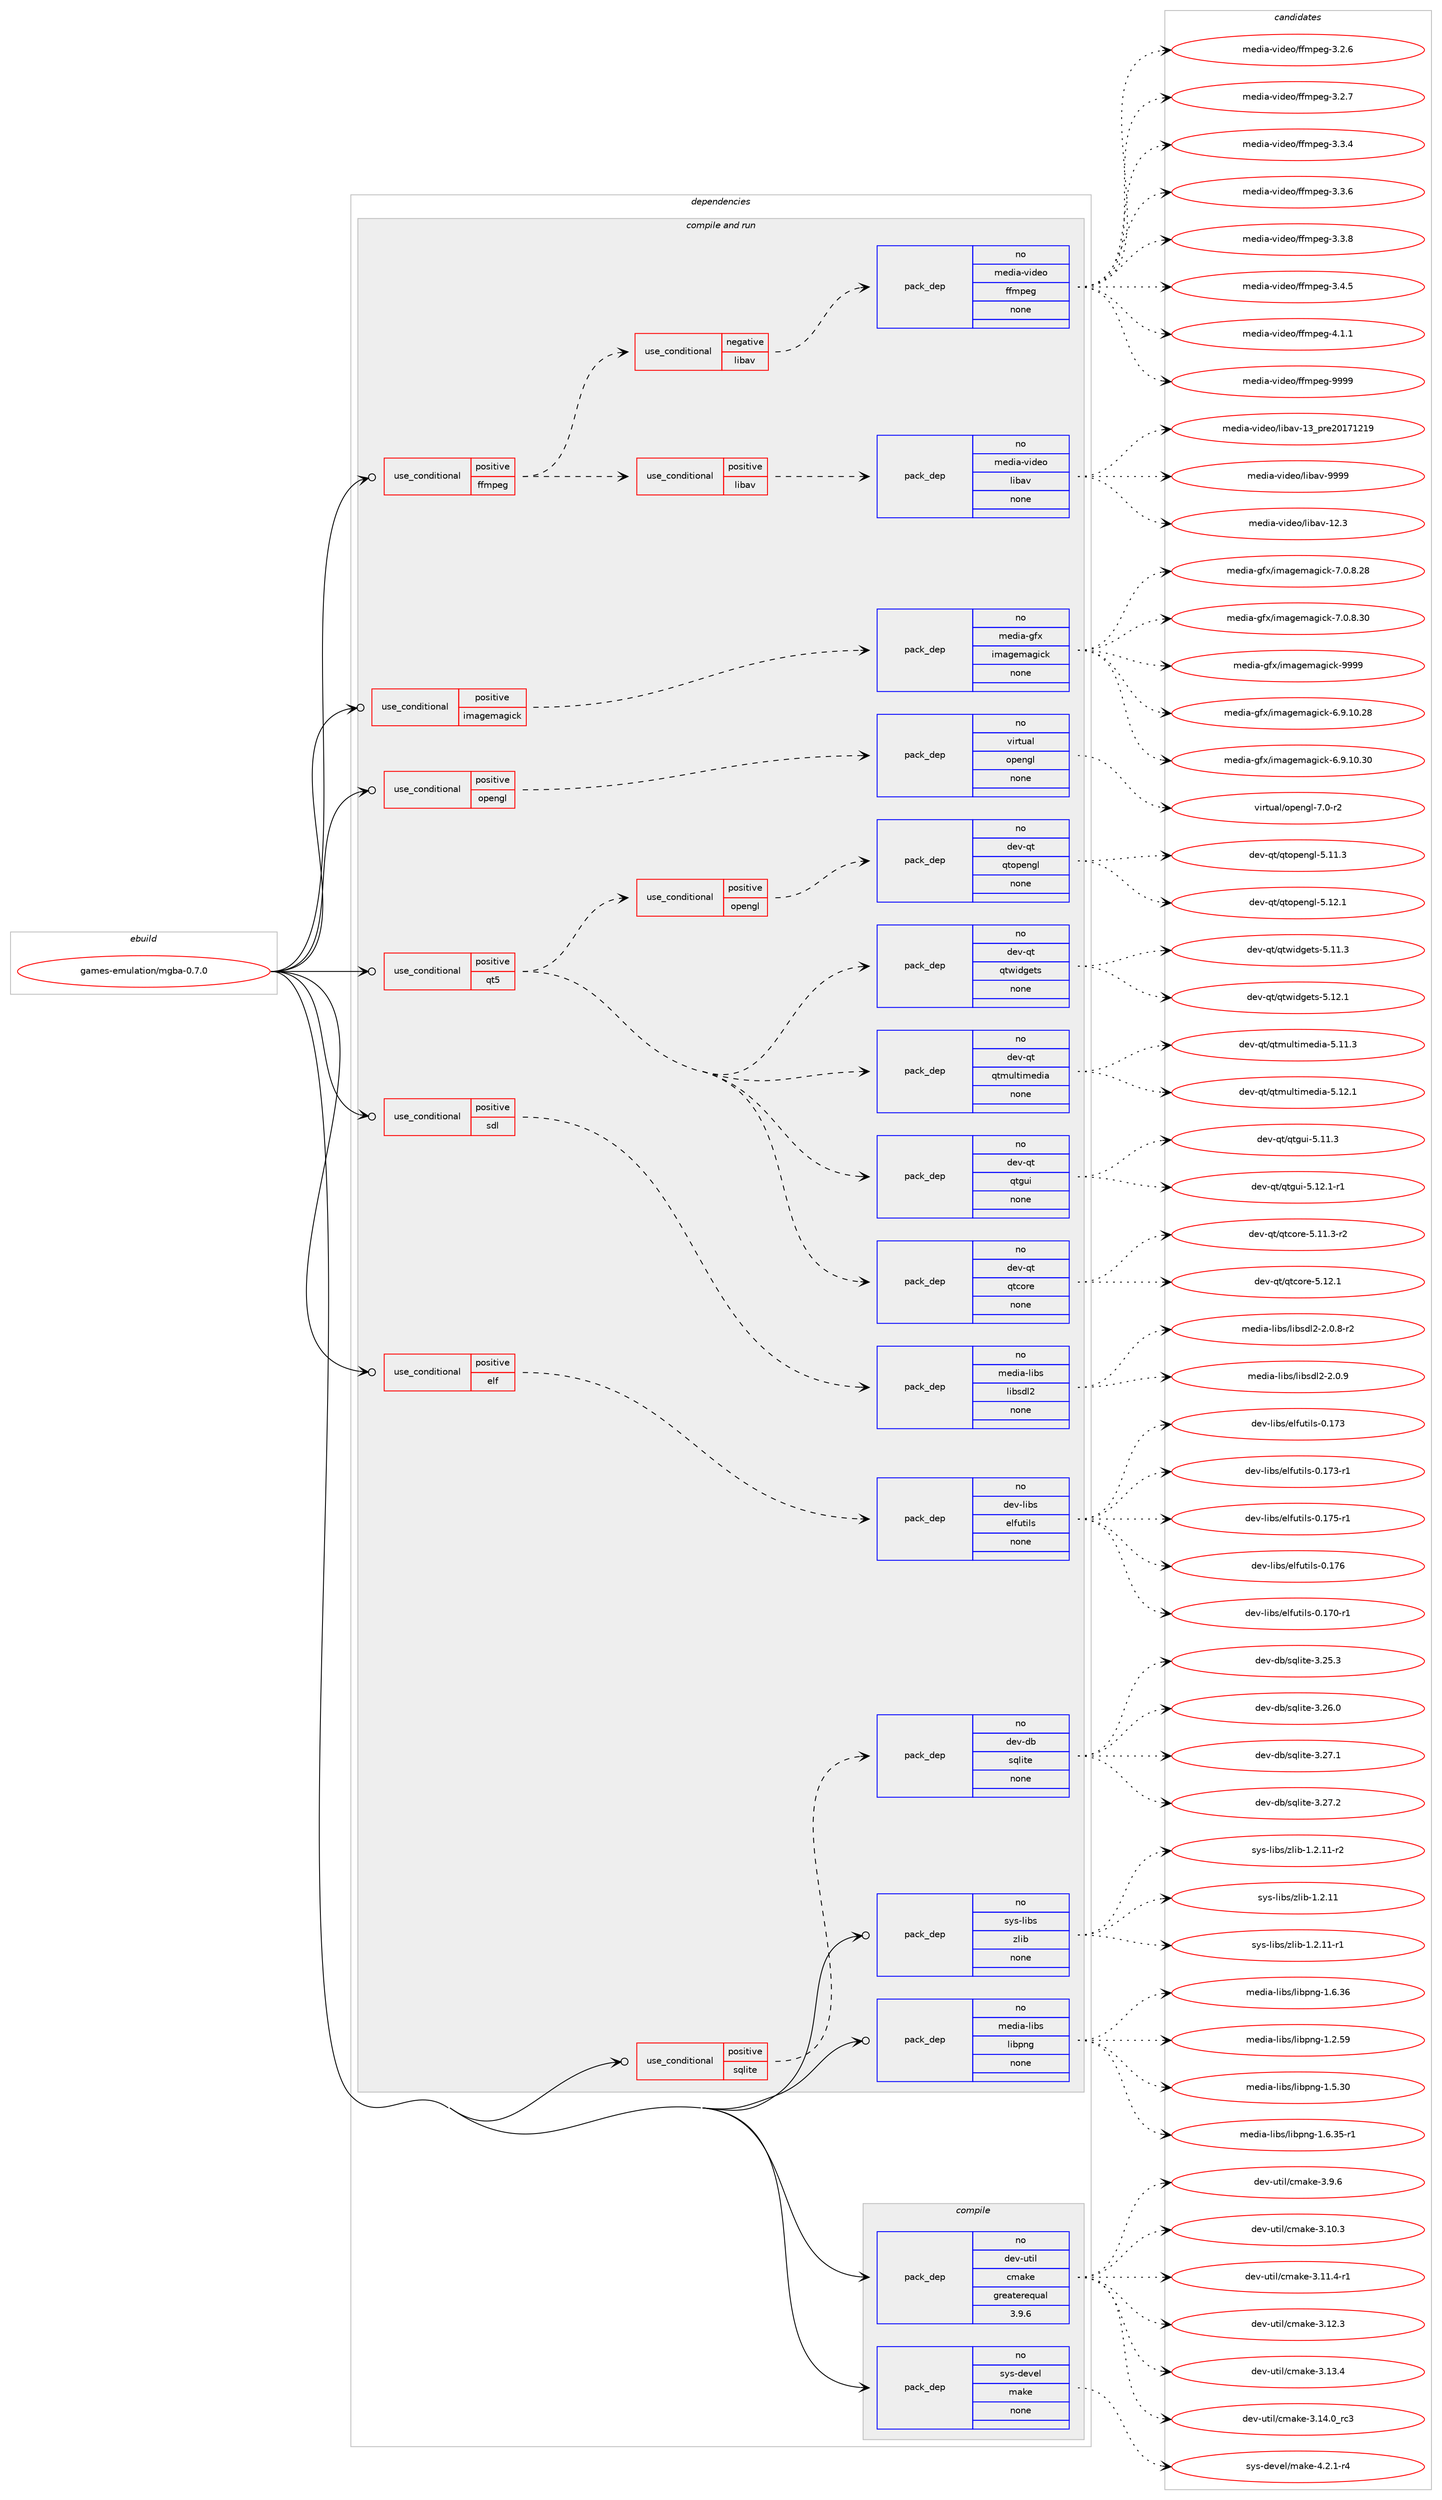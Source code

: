 digraph prolog {

# *************
# Graph options
# *************

newrank=true;
concentrate=true;
compound=true;
graph [rankdir=LR,fontname=Helvetica,fontsize=10,ranksep=1.5];#, ranksep=2.5, nodesep=0.2];
edge  [arrowhead=vee];
node  [fontname=Helvetica,fontsize=10];

# **********
# The ebuild
# **********

subgraph cluster_leftcol {
color=gray;
rank=same;
label=<<i>ebuild</i>>;
id [label="games-emulation/mgba-0.7.0", color=red, width=4, href="../games-emulation/mgba-0.7.0.svg"];
}

# ****************
# The dependencies
# ****************

subgraph cluster_midcol {
color=gray;
label=<<i>dependencies</i>>;
subgraph cluster_compile {
fillcolor="#eeeeee";
style=filled;
label=<<i>compile</i>>;
subgraph pack1105846 {
dependency1555988 [label=<<TABLE BORDER="0" CELLBORDER="1" CELLSPACING="0" CELLPADDING="4" WIDTH="220"><TR><TD ROWSPAN="6" CELLPADDING="30">pack_dep</TD></TR><TR><TD WIDTH="110">no</TD></TR><TR><TD>dev-util</TD></TR><TR><TD>cmake</TD></TR><TR><TD>greaterequal</TD></TR><TR><TD>3.9.6</TD></TR></TABLE>>, shape=none, color=blue];
}
id:e -> dependency1555988:w [weight=20,style="solid",arrowhead="vee"];
subgraph pack1105847 {
dependency1555989 [label=<<TABLE BORDER="0" CELLBORDER="1" CELLSPACING="0" CELLPADDING="4" WIDTH="220"><TR><TD ROWSPAN="6" CELLPADDING="30">pack_dep</TD></TR><TR><TD WIDTH="110">no</TD></TR><TR><TD>sys-devel</TD></TR><TR><TD>make</TD></TR><TR><TD>none</TD></TR><TR><TD></TD></TR></TABLE>>, shape=none, color=blue];
}
id:e -> dependency1555989:w [weight=20,style="solid",arrowhead="vee"];
}
subgraph cluster_compileandrun {
fillcolor="#eeeeee";
style=filled;
label=<<i>compile and run</i>>;
subgraph cond426290 {
dependency1555990 [label=<<TABLE BORDER="0" CELLBORDER="1" CELLSPACING="0" CELLPADDING="4"><TR><TD ROWSPAN="3" CELLPADDING="10">use_conditional</TD></TR><TR><TD>positive</TD></TR><TR><TD>elf</TD></TR></TABLE>>, shape=none, color=red];
subgraph pack1105848 {
dependency1555991 [label=<<TABLE BORDER="0" CELLBORDER="1" CELLSPACING="0" CELLPADDING="4" WIDTH="220"><TR><TD ROWSPAN="6" CELLPADDING="30">pack_dep</TD></TR><TR><TD WIDTH="110">no</TD></TR><TR><TD>dev-libs</TD></TR><TR><TD>elfutils</TD></TR><TR><TD>none</TD></TR><TR><TD></TD></TR></TABLE>>, shape=none, color=blue];
}
dependency1555990:e -> dependency1555991:w [weight=20,style="dashed",arrowhead="vee"];
}
id:e -> dependency1555990:w [weight=20,style="solid",arrowhead="odotvee"];
subgraph cond426291 {
dependency1555992 [label=<<TABLE BORDER="0" CELLBORDER="1" CELLSPACING="0" CELLPADDING="4"><TR><TD ROWSPAN="3" CELLPADDING="10">use_conditional</TD></TR><TR><TD>positive</TD></TR><TR><TD>ffmpeg</TD></TR></TABLE>>, shape=none, color=red];
subgraph cond426292 {
dependency1555993 [label=<<TABLE BORDER="0" CELLBORDER="1" CELLSPACING="0" CELLPADDING="4"><TR><TD ROWSPAN="3" CELLPADDING="10">use_conditional</TD></TR><TR><TD>positive</TD></TR><TR><TD>libav</TD></TR></TABLE>>, shape=none, color=red];
subgraph pack1105849 {
dependency1555994 [label=<<TABLE BORDER="0" CELLBORDER="1" CELLSPACING="0" CELLPADDING="4" WIDTH="220"><TR><TD ROWSPAN="6" CELLPADDING="30">pack_dep</TD></TR><TR><TD WIDTH="110">no</TD></TR><TR><TD>media-video</TD></TR><TR><TD>libav</TD></TR><TR><TD>none</TD></TR><TR><TD></TD></TR></TABLE>>, shape=none, color=blue];
}
dependency1555993:e -> dependency1555994:w [weight=20,style="dashed",arrowhead="vee"];
}
dependency1555992:e -> dependency1555993:w [weight=20,style="dashed",arrowhead="vee"];
subgraph cond426293 {
dependency1555995 [label=<<TABLE BORDER="0" CELLBORDER="1" CELLSPACING="0" CELLPADDING="4"><TR><TD ROWSPAN="3" CELLPADDING="10">use_conditional</TD></TR><TR><TD>negative</TD></TR><TR><TD>libav</TD></TR></TABLE>>, shape=none, color=red];
subgraph pack1105850 {
dependency1555996 [label=<<TABLE BORDER="0" CELLBORDER="1" CELLSPACING="0" CELLPADDING="4" WIDTH="220"><TR><TD ROWSPAN="6" CELLPADDING="30">pack_dep</TD></TR><TR><TD WIDTH="110">no</TD></TR><TR><TD>media-video</TD></TR><TR><TD>ffmpeg</TD></TR><TR><TD>none</TD></TR><TR><TD></TD></TR></TABLE>>, shape=none, color=blue];
}
dependency1555995:e -> dependency1555996:w [weight=20,style="dashed",arrowhead="vee"];
}
dependency1555992:e -> dependency1555995:w [weight=20,style="dashed",arrowhead="vee"];
}
id:e -> dependency1555992:w [weight=20,style="solid",arrowhead="odotvee"];
subgraph cond426294 {
dependency1555997 [label=<<TABLE BORDER="0" CELLBORDER="1" CELLSPACING="0" CELLPADDING="4"><TR><TD ROWSPAN="3" CELLPADDING="10">use_conditional</TD></TR><TR><TD>positive</TD></TR><TR><TD>imagemagick</TD></TR></TABLE>>, shape=none, color=red];
subgraph pack1105851 {
dependency1555998 [label=<<TABLE BORDER="0" CELLBORDER="1" CELLSPACING="0" CELLPADDING="4" WIDTH="220"><TR><TD ROWSPAN="6" CELLPADDING="30">pack_dep</TD></TR><TR><TD WIDTH="110">no</TD></TR><TR><TD>media-gfx</TD></TR><TR><TD>imagemagick</TD></TR><TR><TD>none</TD></TR><TR><TD></TD></TR></TABLE>>, shape=none, color=blue];
}
dependency1555997:e -> dependency1555998:w [weight=20,style="dashed",arrowhead="vee"];
}
id:e -> dependency1555997:w [weight=20,style="solid",arrowhead="odotvee"];
subgraph cond426295 {
dependency1555999 [label=<<TABLE BORDER="0" CELLBORDER="1" CELLSPACING="0" CELLPADDING="4"><TR><TD ROWSPAN="3" CELLPADDING="10">use_conditional</TD></TR><TR><TD>positive</TD></TR><TR><TD>opengl</TD></TR></TABLE>>, shape=none, color=red];
subgraph pack1105852 {
dependency1556000 [label=<<TABLE BORDER="0" CELLBORDER="1" CELLSPACING="0" CELLPADDING="4" WIDTH="220"><TR><TD ROWSPAN="6" CELLPADDING="30">pack_dep</TD></TR><TR><TD WIDTH="110">no</TD></TR><TR><TD>virtual</TD></TR><TR><TD>opengl</TD></TR><TR><TD>none</TD></TR><TR><TD></TD></TR></TABLE>>, shape=none, color=blue];
}
dependency1555999:e -> dependency1556000:w [weight=20,style="dashed",arrowhead="vee"];
}
id:e -> dependency1555999:w [weight=20,style="solid",arrowhead="odotvee"];
subgraph cond426296 {
dependency1556001 [label=<<TABLE BORDER="0" CELLBORDER="1" CELLSPACING="0" CELLPADDING="4"><TR><TD ROWSPAN="3" CELLPADDING="10">use_conditional</TD></TR><TR><TD>positive</TD></TR><TR><TD>qt5</TD></TR></TABLE>>, shape=none, color=red];
subgraph pack1105853 {
dependency1556002 [label=<<TABLE BORDER="0" CELLBORDER="1" CELLSPACING="0" CELLPADDING="4" WIDTH="220"><TR><TD ROWSPAN="6" CELLPADDING="30">pack_dep</TD></TR><TR><TD WIDTH="110">no</TD></TR><TR><TD>dev-qt</TD></TR><TR><TD>qtcore</TD></TR><TR><TD>none</TD></TR><TR><TD></TD></TR></TABLE>>, shape=none, color=blue];
}
dependency1556001:e -> dependency1556002:w [weight=20,style="dashed",arrowhead="vee"];
subgraph pack1105854 {
dependency1556003 [label=<<TABLE BORDER="0" CELLBORDER="1" CELLSPACING="0" CELLPADDING="4" WIDTH="220"><TR><TD ROWSPAN="6" CELLPADDING="30">pack_dep</TD></TR><TR><TD WIDTH="110">no</TD></TR><TR><TD>dev-qt</TD></TR><TR><TD>qtgui</TD></TR><TR><TD>none</TD></TR><TR><TD></TD></TR></TABLE>>, shape=none, color=blue];
}
dependency1556001:e -> dependency1556003:w [weight=20,style="dashed",arrowhead="vee"];
subgraph pack1105855 {
dependency1556004 [label=<<TABLE BORDER="0" CELLBORDER="1" CELLSPACING="0" CELLPADDING="4" WIDTH="220"><TR><TD ROWSPAN="6" CELLPADDING="30">pack_dep</TD></TR><TR><TD WIDTH="110">no</TD></TR><TR><TD>dev-qt</TD></TR><TR><TD>qtmultimedia</TD></TR><TR><TD>none</TD></TR><TR><TD></TD></TR></TABLE>>, shape=none, color=blue];
}
dependency1556001:e -> dependency1556004:w [weight=20,style="dashed",arrowhead="vee"];
subgraph pack1105856 {
dependency1556005 [label=<<TABLE BORDER="0" CELLBORDER="1" CELLSPACING="0" CELLPADDING="4" WIDTH="220"><TR><TD ROWSPAN="6" CELLPADDING="30">pack_dep</TD></TR><TR><TD WIDTH="110">no</TD></TR><TR><TD>dev-qt</TD></TR><TR><TD>qtwidgets</TD></TR><TR><TD>none</TD></TR><TR><TD></TD></TR></TABLE>>, shape=none, color=blue];
}
dependency1556001:e -> dependency1556005:w [weight=20,style="dashed",arrowhead="vee"];
subgraph cond426297 {
dependency1556006 [label=<<TABLE BORDER="0" CELLBORDER="1" CELLSPACING="0" CELLPADDING="4"><TR><TD ROWSPAN="3" CELLPADDING="10">use_conditional</TD></TR><TR><TD>positive</TD></TR><TR><TD>opengl</TD></TR></TABLE>>, shape=none, color=red];
subgraph pack1105857 {
dependency1556007 [label=<<TABLE BORDER="0" CELLBORDER="1" CELLSPACING="0" CELLPADDING="4" WIDTH="220"><TR><TD ROWSPAN="6" CELLPADDING="30">pack_dep</TD></TR><TR><TD WIDTH="110">no</TD></TR><TR><TD>dev-qt</TD></TR><TR><TD>qtopengl</TD></TR><TR><TD>none</TD></TR><TR><TD></TD></TR></TABLE>>, shape=none, color=blue];
}
dependency1556006:e -> dependency1556007:w [weight=20,style="dashed",arrowhead="vee"];
}
dependency1556001:e -> dependency1556006:w [weight=20,style="dashed",arrowhead="vee"];
}
id:e -> dependency1556001:w [weight=20,style="solid",arrowhead="odotvee"];
subgraph cond426298 {
dependency1556008 [label=<<TABLE BORDER="0" CELLBORDER="1" CELLSPACING="0" CELLPADDING="4"><TR><TD ROWSPAN="3" CELLPADDING="10">use_conditional</TD></TR><TR><TD>positive</TD></TR><TR><TD>sdl</TD></TR></TABLE>>, shape=none, color=red];
subgraph pack1105858 {
dependency1556009 [label=<<TABLE BORDER="0" CELLBORDER="1" CELLSPACING="0" CELLPADDING="4" WIDTH="220"><TR><TD ROWSPAN="6" CELLPADDING="30">pack_dep</TD></TR><TR><TD WIDTH="110">no</TD></TR><TR><TD>media-libs</TD></TR><TR><TD>libsdl2</TD></TR><TR><TD>none</TD></TR><TR><TD></TD></TR></TABLE>>, shape=none, color=blue];
}
dependency1556008:e -> dependency1556009:w [weight=20,style="dashed",arrowhead="vee"];
}
id:e -> dependency1556008:w [weight=20,style="solid",arrowhead="odotvee"];
subgraph cond426299 {
dependency1556010 [label=<<TABLE BORDER="0" CELLBORDER="1" CELLSPACING="0" CELLPADDING="4"><TR><TD ROWSPAN="3" CELLPADDING="10">use_conditional</TD></TR><TR><TD>positive</TD></TR><TR><TD>sqlite</TD></TR></TABLE>>, shape=none, color=red];
subgraph pack1105859 {
dependency1556011 [label=<<TABLE BORDER="0" CELLBORDER="1" CELLSPACING="0" CELLPADDING="4" WIDTH="220"><TR><TD ROWSPAN="6" CELLPADDING="30">pack_dep</TD></TR><TR><TD WIDTH="110">no</TD></TR><TR><TD>dev-db</TD></TR><TR><TD>sqlite</TD></TR><TR><TD>none</TD></TR><TR><TD></TD></TR></TABLE>>, shape=none, color=blue];
}
dependency1556010:e -> dependency1556011:w [weight=20,style="dashed",arrowhead="vee"];
}
id:e -> dependency1556010:w [weight=20,style="solid",arrowhead="odotvee"];
subgraph pack1105860 {
dependency1556012 [label=<<TABLE BORDER="0" CELLBORDER="1" CELLSPACING="0" CELLPADDING="4" WIDTH="220"><TR><TD ROWSPAN="6" CELLPADDING="30">pack_dep</TD></TR><TR><TD WIDTH="110">no</TD></TR><TR><TD>media-libs</TD></TR><TR><TD>libpng</TD></TR><TR><TD>none</TD></TR><TR><TD></TD></TR></TABLE>>, shape=none, color=blue];
}
id:e -> dependency1556012:w [weight=20,style="solid",arrowhead="odotvee"];
subgraph pack1105861 {
dependency1556013 [label=<<TABLE BORDER="0" CELLBORDER="1" CELLSPACING="0" CELLPADDING="4" WIDTH="220"><TR><TD ROWSPAN="6" CELLPADDING="30">pack_dep</TD></TR><TR><TD WIDTH="110">no</TD></TR><TR><TD>sys-libs</TD></TR><TR><TD>zlib</TD></TR><TR><TD>none</TD></TR><TR><TD></TD></TR></TABLE>>, shape=none, color=blue];
}
id:e -> dependency1556013:w [weight=20,style="solid",arrowhead="odotvee"];
}
subgraph cluster_run {
fillcolor="#eeeeee";
style=filled;
label=<<i>run</i>>;
}
}

# **************
# The candidates
# **************

subgraph cluster_choices {
rank=same;
color=gray;
label=<<i>candidates</i>>;

subgraph choice1105846 {
color=black;
nodesep=1;
choice1001011184511711610510847991099710710145514649484651 [label="dev-util/cmake-3.10.3", color=red, width=4,href="../dev-util/cmake-3.10.3.svg"];
choice10010111845117116105108479910997107101455146494946524511449 [label="dev-util/cmake-3.11.4-r1", color=red, width=4,href="../dev-util/cmake-3.11.4-r1.svg"];
choice1001011184511711610510847991099710710145514649504651 [label="dev-util/cmake-3.12.3", color=red, width=4,href="../dev-util/cmake-3.12.3.svg"];
choice1001011184511711610510847991099710710145514649514652 [label="dev-util/cmake-3.13.4", color=red, width=4,href="../dev-util/cmake-3.13.4.svg"];
choice1001011184511711610510847991099710710145514649524648951149951 [label="dev-util/cmake-3.14.0_rc3", color=red, width=4,href="../dev-util/cmake-3.14.0_rc3.svg"];
choice10010111845117116105108479910997107101455146574654 [label="dev-util/cmake-3.9.6", color=red, width=4,href="../dev-util/cmake-3.9.6.svg"];
dependency1555988:e -> choice1001011184511711610510847991099710710145514649484651:w [style=dotted,weight="100"];
dependency1555988:e -> choice10010111845117116105108479910997107101455146494946524511449:w [style=dotted,weight="100"];
dependency1555988:e -> choice1001011184511711610510847991099710710145514649504651:w [style=dotted,weight="100"];
dependency1555988:e -> choice1001011184511711610510847991099710710145514649514652:w [style=dotted,weight="100"];
dependency1555988:e -> choice1001011184511711610510847991099710710145514649524648951149951:w [style=dotted,weight="100"];
dependency1555988:e -> choice10010111845117116105108479910997107101455146574654:w [style=dotted,weight="100"];
}
subgraph choice1105847 {
color=black;
nodesep=1;
choice1151211154510010111810110847109971071014552465046494511452 [label="sys-devel/make-4.2.1-r4", color=red, width=4,href="../sys-devel/make-4.2.1-r4.svg"];
dependency1555989:e -> choice1151211154510010111810110847109971071014552465046494511452:w [style=dotted,weight="100"];
}
subgraph choice1105848 {
color=black;
nodesep=1;
choice1001011184510810598115471011081021171161051081154548464955484511449 [label="dev-libs/elfutils-0.170-r1", color=red, width=4,href="../dev-libs/elfutils-0.170-r1.svg"];
choice100101118451081059811547101108102117116105108115454846495551 [label="dev-libs/elfutils-0.173", color=red, width=4,href="../dev-libs/elfutils-0.173.svg"];
choice1001011184510810598115471011081021171161051081154548464955514511449 [label="dev-libs/elfutils-0.173-r1", color=red, width=4,href="../dev-libs/elfutils-0.173-r1.svg"];
choice1001011184510810598115471011081021171161051081154548464955534511449 [label="dev-libs/elfutils-0.175-r1", color=red, width=4,href="../dev-libs/elfutils-0.175-r1.svg"];
choice100101118451081059811547101108102117116105108115454846495554 [label="dev-libs/elfutils-0.176", color=red, width=4,href="../dev-libs/elfutils-0.176.svg"];
dependency1555991:e -> choice1001011184510810598115471011081021171161051081154548464955484511449:w [style=dotted,weight="100"];
dependency1555991:e -> choice100101118451081059811547101108102117116105108115454846495551:w [style=dotted,weight="100"];
dependency1555991:e -> choice1001011184510810598115471011081021171161051081154548464955514511449:w [style=dotted,weight="100"];
dependency1555991:e -> choice1001011184510810598115471011081021171161051081154548464955534511449:w [style=dotted,weight="100"];
dependency1555991:e -> choice100101118451081059811547101108102117116105108115454846495554:w [style=dotted,weight="100"];
}
subgraph choice1105849 {
color=black;
nodesep=1;
choice10910110010597451181051001011114710810598971184549504651 [label="media-video/libav-12.3", color=red, width=4,href="../media-video/libav-12.3.svg"];
choice1091011001059745118105100101111471081059897118454951951121141015048495549504957 [label="media-video/libav-13_pre20171219", color=red, width=4,href="../media-video/libav-13_pre20171219.svg"];
choice10910110010597451181051001011114710810598971184557575757 [label="media-video/libav-9999", color=red, width=4,href="../media-video/libav-9999.svg"];
dependency1555994:e -> choice10910110010597451181051001011114710810598971184549504651:w [style=dotted,weight="100"];
dependency1555994:e -> choice1091011001059745118105100101111471081059897118454951951121141015048495549504957:w [style=dotted,weight="100"];
dependency1555994:e -> choice10910110010597451181051001011114710810598971184557575757:w [style=dotted,weight="100"];
}
subgraph choice1105850 {
color=black;
nodesep=1;
choice109101100105974511810510010111147102102109112101103455146504654 [label="media-video/ffmpeg-3.2.6", color=red, width=4,href="../media-video/ffmpeg-3.2.6.svg"];
choice109101100105974511810510010111147102102109112101103455146504655 [label="media-video/ffmpeg-3.2.7", color=red, width=4,href="../media-video/ffmpeg-3.2.7.svg"];
choice109101100105974511810510010111147102102109112101103455146514652 [label="media-video/ffmpeg-3.3.4", color=red, width=4,href="../media-video/ffmpeg-3.3.4.svg"];
choice109101100105974511810510010111147102102109112101103455146514654 [label="media-video/ffmpeg-3.3.6", color=red, width=4,href="../media-video/ffmpeg-3.3.6.svg"];
choice109101100105974511810510010111147102102109112101103455146514656 [label="media-video/ffmpeg-3.3.8", color=red, width=4,href="../media-video/ffmpeg-3.3.8.svg"];
choice109101100105974511810510010111147102102109112101103455146524653 [label="media-video/ffmpeg-3.4.5", color=red, width=4,href="../media-video/ffmpeg-3.4.5.svg"];
choice109101100105974511810510010111147102102109112101103455246494649 [label="media-video/ffmpeg-4.1.1", color=red, width=4,href="../media-video/ffmpeg-4.1.1.svg"];
choice1091011001059745118105100101111471021021091121011034557575757 [label="media-video/ffmpeg-9999", color=red, width=4,href="../media-video/ffmpeg-9999.svg"];
dependency1555996:e -> choice109101100105974511810510010111147102102109112101103455146504654:w [style=dotted,weight="100"];
dependency1555996:e -> choice109101100105974511810510010111147102102109112101103455146504655:w [style=dotted,weight="100"];
dependency1555996:e -> choice109101100105974511810510010111147102102109112101103455146514652:w [style=dotted,weight="100"];
dependency1555996:e -> choice109101100105974511810510010111147102102109112101103455146514654:w [style=dotted,weight="100"];
dependency1555996:e -> choice109101100105974511810510010111147102102109112101103455146514656:w [style=dotted,weight="100"];
dependency1555996:e -> choice109101100105974511810510010111147102102109112101103455146524653:w [style=dotted,weight="100"];
dependency1555996:e -> choice109101100105974511810510010111147102102109112101103455246494649:w [style=dotted,weight="100"];
dependency1555996:e -> choice1091011001059745118105100101111471021021091121011034557575757:w [style=dotted,weight="100"];
}
subgraph choice1105851 {
color=black;
nodesep=1;
choice10910110010597451031021204710510997103101109971031059910745544657464948465056 [label="media-gfx/imagemagick-6.9.10.28", color=red, width=4,href="../media-gfx/imagemagick-6.9.10.28.svg"];
choice10910110010597451031021204710510997103101109971031059910745544657464948465148 [label="media-gfx/imagemagick-6.9.10.30", color=red, width=4,href="../media-gfx/imagemagick-6.9.10.30.svg"];
choice109101100105974510310212047105109971031011099710310599107455546484656465056 [label="media-gfx/imagemagick-7.0.8.28", color=red, width=4,href="../media-gfx/imagemagick-7.0.8.28.svg"];
choice109101100105974510310212047105109971031011099710310599107455546484656465148 [label="media-gfx/imagemagick-7.0.8.30", color=red, width=4,href="../media-gfx/imagemagick-7.0.8.30.svg"];
choice1091011001059745103102120471051099710310110997103105991074557575757 [label="media-gfx/imagemagick-9999", color=red, width=4,href="../media-gfx/imagemagick-9999.svg"];
dependency1555998:e -> choice10910110010597451031021204710510997103101109971031059910745544657464948465056:w [style=dotted,weight="100"];
dependency1555998:e -> choice10910110010597451031021204710510997103101109971031059910745544657464948465148:w [style=dotted,weight="100"];
dependency1555998:e -> choice109101100105974510310212047105109971031011099710310599107455546484656465056:w [style=dotted,weight="100"];
dependency1555998:e -> choice109101100105974510310212047105109971031011099710310599107455546484656465148:w [style=dotted,weight="100"];
dependency1555998:e -> choice1091011001059745103102120471051099710310110997103105991074557575757:w [style=dotted,weight="100"];
}
subgraph choice1105852 {
color=black;
nodesep=1;
choice1181051141161179710847111112101110103108455546484511450 [label="virtual/opengl-7.0-r2", color=red, width=4,href="../virtual/opengl-7.0-r2.svg"];
dependency1556000:e -> choice1181051141161179710847111112101110103108455546484511450:w [style=dotted,weight="100"];
}
subgraph choice1105853 {
color=black;
nodesep=1;
choice100101118451131164711311699111114101455346494946514511450 [label="dev-qt/qtcore-5.11.3-r2", color=red, width=4,href="../dev-qt/qtcore-5.11.3-r2.svg"];
choice10010111845113116471131169911111410145534649504649 [label="dev-qt/qtcore-5.12.1", color=red, width=4,href="../dev-qt/qtcore-5.12.1.svg"];
dependency1556002:e -> choice100101118451131164711311699111114101455346494946514511450:w [style=dotted,weight="100"];
dependency1556002:e -> choice10010111845113116471131169911111410145534649504649:w [style=dotted,weight="100"];
}
subgraph choice1105854 {
color=black;
nodesep=1;
choice100101118451131164711311610311710545534649494651 [label="dev-qt/qtgui-5.11.3", color=red, width=4,href="../dev-qt/qtgui-5.11.3.svg"];
choice1001011184511311647113116103117105455346495046494511449 [label="dev-qt/qtgui-5.12.1-r1", color=red, width=4,href="../dev-qt/qtgui-5.12.1-r1.svg"];
dependency1556003:e -> choice100101118451131164711311610311710545534649494651:w [style=dotted,weight="100"];
dependency1556003:e -> choice1001011184511311647113116103117105455346495046494511449:w [style=dotted,weight="100"];
}
subgraph choice1105855 {
color=black;
nodesep=1;
choice10010111845113116471131161091171081161051091011001059745534649494651 [label="dev-qt/qtmultimedia-5.11.3", color=red, width=4,href="../dev-qt/qtmultimedia-5.11.3.svg"];
choice10010111845113116471131161091171081161051091011001059745534649504649 [label="dev-qt/qtmultimedia-5.12.1", color=red, width=4,href="../dev-qt/qtmultimedia-5.12.1.svg"];
dependency1556004:e -> choice10010111845113116471131161091171081161051091011001059745534649494651:w [style=dotted,weight="100"];
dependency1556004:e -> choice10010111845113116471131161091171081161051091011001059745534649504649:w [style=dotted,weight="100"];
}
subgraph choice1105856 {
color=black;
nodesep=1;
choice100101118451131164711311611910510010310111611545534649494651 [label="dev-qt/qtwidgets-5.11.3", color=red, width=4,href="../dev-qt/qtwidgets-5.11.3.svg"];
choice100101118451131164711311611910510010310111611545534649504649 [label="dev-qt/qtwidgets-5.12.1", color=red, width=4,href="../dev-qt/qtwidgets-5.12.1.svg"];
dependency1556005:e -> choice100101118451131164711311611910510010310111611545534649494651:w [style=dotted,weight="100"];
dependency1556005:e -> choice100101118451131164711311611910510010310111611545534649504649:w [style=dotted,weight="100"];
}
subgraph choice1105857 {
color=black;
nodesep=1;
choice100101118451131164711311611111210111010310845534649494651 [label="dev-qt/qtopengl-5.11.3", color=red, width=4,href="../dev-qt/qtopengl-5.11.3.svg"];
choice100101118451131164711311611111210111010310845534649504649 [label="dev-qt/qtopengl-5.12.1", color=red, width=4,href="../dev-qt/qtopengl-5.12.1.svg"];
dependency1556007:e -> choice100101118451131164711311611111210111010310845534649494651:w [style=dotted,weight="100"];
dependency1556007:e -> choice100101118451131164711311611111210111010310845534649504649:w [style=dotted,weight="100"];
}
subgraph choice1105858 {
color=black;
nodesep=1;
choice1091011001059745108105981154710810598115100108504550464846564511450 [label="media-libs/libsdl2-2.0.8-r2", color=red, width=4,href="../media-libs/libsdl2-2.0.8-r2.svg"];
choice109101100105974510810598115471081059811510010850455046484657 [label="media-libs/libsdl2-2.0.9", color=red, width=4,href="../media-libs/libsdl2-2.0.9.svg"];
dependency1556009:e -> choice1091011001059745108105981154710810598115100108504550464846564511450:w [style=dotted,weight="100"];
dependency1556009:e -> choice109101100105974510810598115471081059811510010850455046484657:w [style=dotted,weight="100"];
}
subgraph choice1105859 {
color=black;
nodesep=1;
choice10010111845100984711511310810511610145514650534651 [label="dev-db/sqlite-3.25.3", color=red, width=4,href="../dev-db/sqlite-3.25.3.svg"];
choice10010111845100984711511310810511610145514650544648 [label="dev-db/sqlite-3.26.0", color=red, width=4,href="../dev-db/sqlite-3.26.0.svg"];
choice10010111845100984711511310810511610145514650554649 [label="dev-db/sqlite-3.27.1", color=red, width=4,href="../dev-db/sqlite-3.27.1.svg"];
choice10010111845100984711511310810511610145514650554650 [label="dev-db/sqlite-3.27.2", color=red, width=4,href="../dev-db/sqlite-3.27.2.svg"];
dependency1556011:e -> choice10010111845100984711511310810511610145514650534651:w [style=dotted,weight="100"];
dependency1556011:e -> choice10010111845100984711511310810511610145514650544648:w [style=dotted,weight="100"];
dependency1556011:e -> choice10010111845100984711511310810511610145514650554649:w [style=dotted,weight="100"];
dependency1556011:e -> choice10010111845100984711511310810511610145514650554650:w [style=dotted,weight="100"];
}
subgraph choice1105860 {
color=black;
nodesep=1;
choice109101100105974510810598115471081059811211010345494650465357 [label="media-libs/libpng-1.2.59", color=red, width=4,href="../media-libs/libpng-1.2.59.svg"];
choice109101100105974510810598115471081059811211010345494653465148 [label="media-libs/libpng-1.5.30", color=red, width=4,href="../media-libs/libpng-1.5.30.svg"];
choice1091011001059745108105981154710810598112110103454946544651534511449 [label="media-libs/libpng-1.6.35-r1", color=red, width=4,href="../media-libs/libpng-1.6.35-r1.svg"];
choice109101100105974510810598115471081059811211010345494654465154 [label="media-libs/libpng-1.6.36", color=red, width=4,href="../media-libs/libpng-1.6.36.svg"];
dependency1556012:e -> choice109101100105974510810598115471081059811211010345494650465357:w [style=dotted,weight="100"];
dependency1556012:e -> choice109101100105974510810598115471081059811211010345494653465148:w [style=dotted,weight="100"];
dependency1556012:e -> choice1091011001059745108105981154710810598112110103454946544651534511449:w [style=dotted,weight="100"];
dependency1556012:e -> choice109101100105974510810598115471081059811211010345494654465154:w [style=dotted,weight="100"];
}
subgraph choice1105861 {
color=black;
nodesep=1;
choice1151211154510810598115471221081059845494650464949 [label="sys-libs/zlib-1.2.11", color=red, width=4,href="../sys-libs/zlib-1.2.11.svg"];
choice11512111545108105981154712210810598454946504649494511449 [label="sys-libs/zlib-1.2.11-r1", color=red, width=4,href="../sys-libs/zlib-1.2.11-r1.svg"];
choice11512111545108105981154712210810598454946504649494511450 [label="sys-libs/zlib-1.2.11-r2", color=red, width=4,href="../sys-libs/zlib-1.2.11-r2.svg"];
dependency1556013:e -> choice1151211154510810598115471221081059845494650464949:w [style=dotted,weight="100"];
dependency1556013:e -> choice11512111545108105981154712210810598454946504649494511449:w [style=dotted,weight="100"];
dependency1556013:e -> choice11512111545108105981154712210810598454946504649494511450:w [style=dotted,weight="100"];
}
}

}
